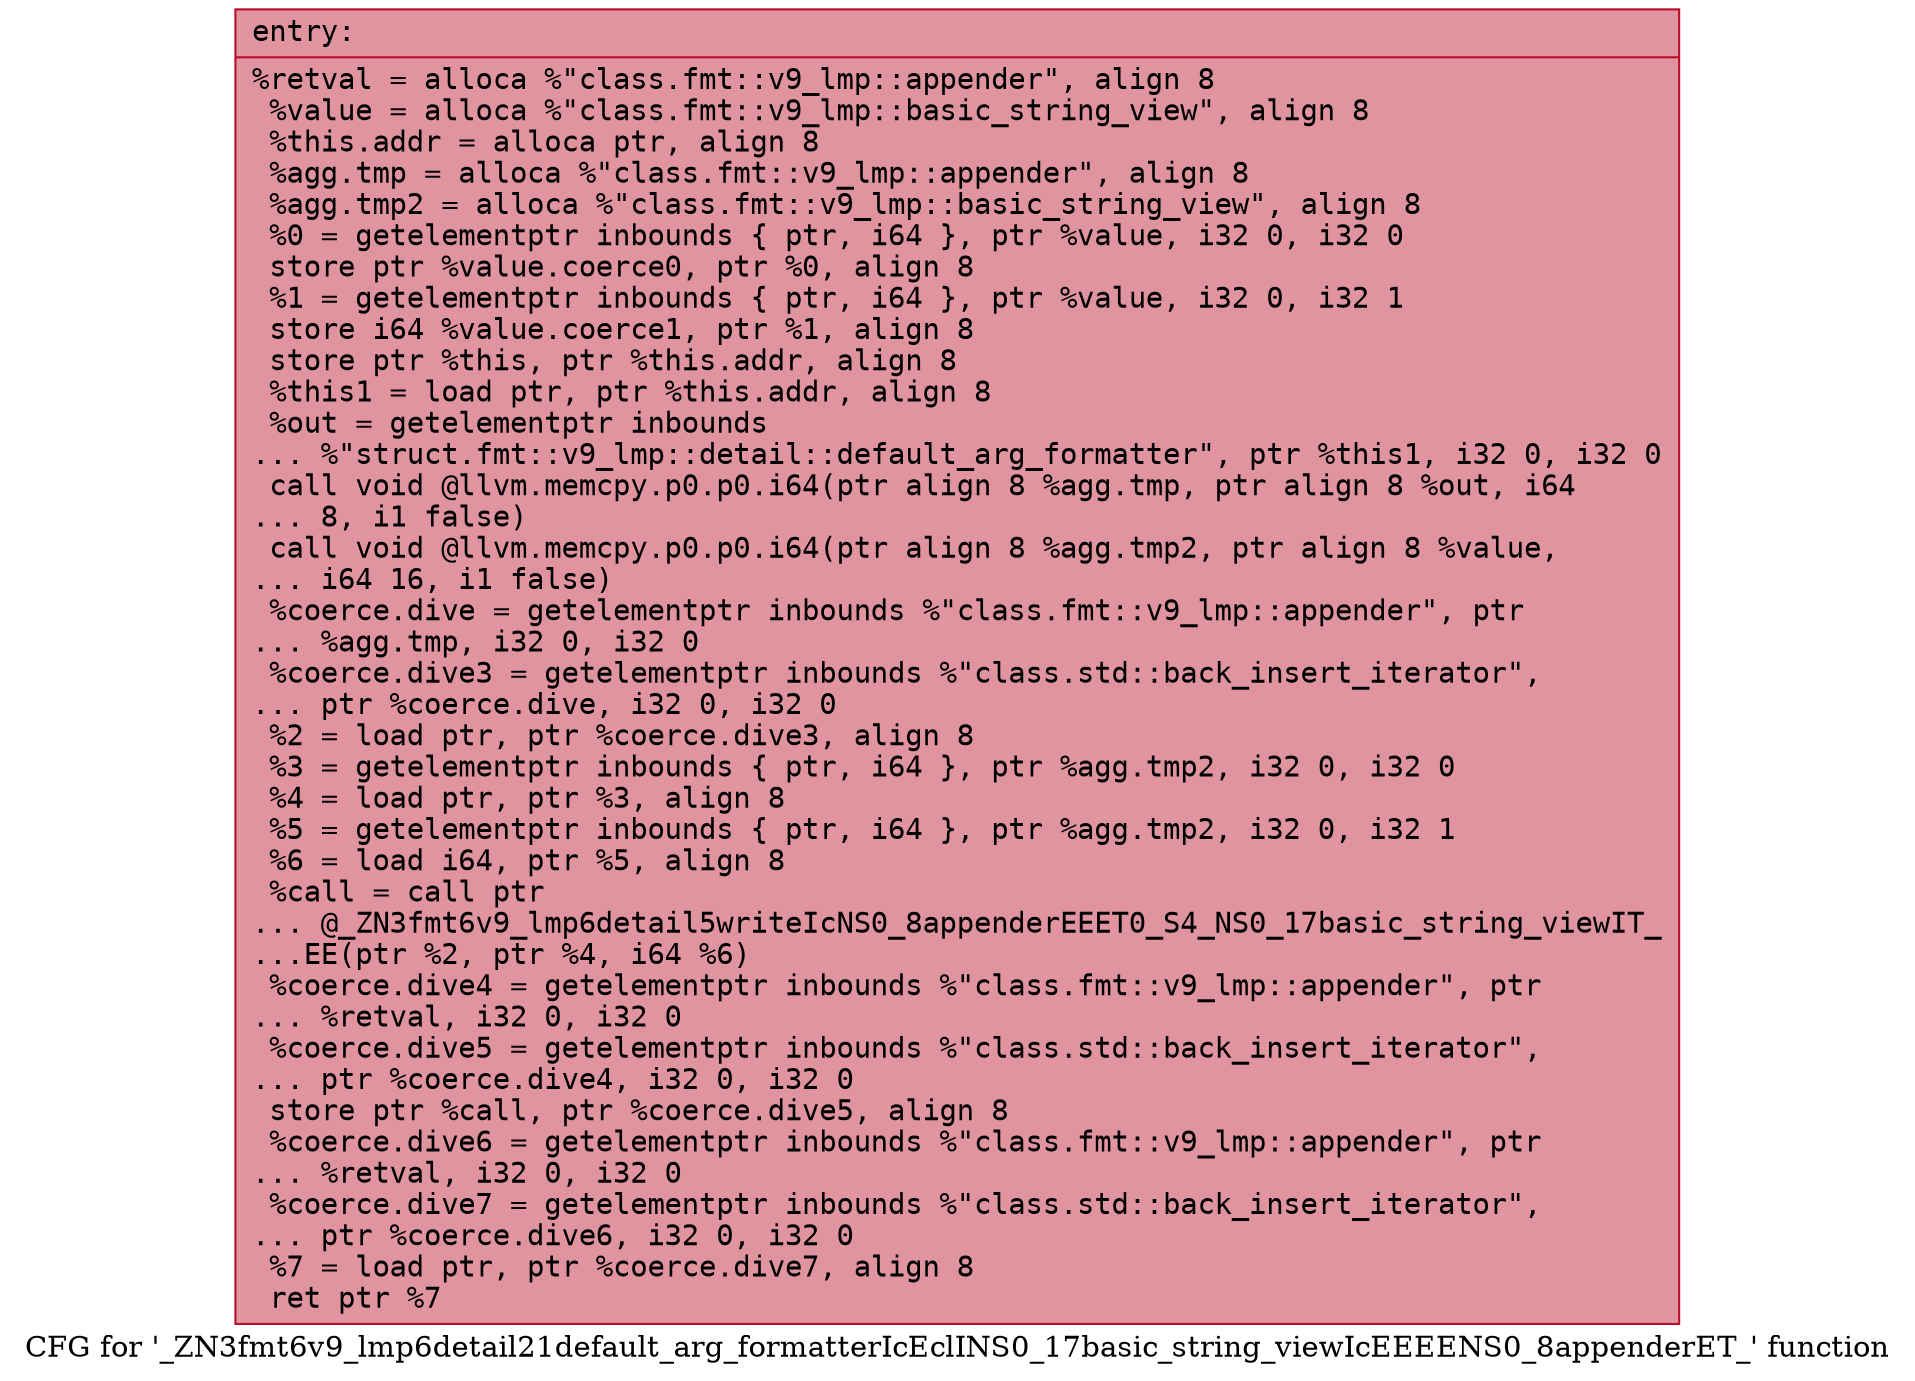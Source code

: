 digraph "CFG for '_ZN3fmt6v9_lmp6detail21default_arg_formatterIcEclINS0_17basic_string_viewIcEEEENS0_8appenderET_' function" {
	label="CFG for '_ZN3fmt6v9_lmp6detail21default_arg_formatterIcEclINS0_17basic_string_viewIcEEEENS0_8appenderET_' function";

	Node0x55fec3082900 [shape=record,color="#b70d28ff", style=filled, fillcolor="#b70d2870" fontname="Courier",label="{entry:\l|  %retval = alloca %\"class.fmt::v9_lmp::appender\", align 8\l  %value = alloca %\"class.fmt::v9_lmp::basic_string_view\", align 8\l  %this.addr = alloca ptr, align 8\l  %agg.tmp = alloca %\"class.fmt::v9_lmp::appender\", align 8\l  %agg.tmp2 = alloca %\"class.fmt::v9_lmp::basic_string_view\", align 8\l  %0 = getelementptr inbounds \{ ptr, i64 \}, ptr %value, i32 0, i32 0\l  store ptr %value.coerce0, ptr %0, align 8\l  %1 = getelementptr inbounds \{ ptr, i64 \}, ptr %value, i32 0, i32 1\l  store i64 %value.coerce1, ptr %1, align 8\l  store ptr %this, ptr %this.addr, align 8\l  %this1 = load ptr, ptr %this.addr, align 8\l  %out = getelementptr inbounds\l... %\"struct.fmt::v9_lmp::detail::default_arg_formatter\", ptr %this1, i32 0, i32 0\l  call void @llvm.memcpy.p0.p0.i64(ptr align 8 %agg.tmp, ptr align 8 %out, i64\l... 8, i1 false)\l  call void @llvm.memcpy.p0.p0.i64(ptr align 8 %agg.tmp2, ptr align 8 %value,\l... i64 16, i1 false)\l  %coerce.dive = getelementptr inbounds %\"class.fmt::v9_lmp::appender\", ptr\l... %agg.tmp, i32 0, i32 0\l  %coerce.dive3 = getelementptr inbounds %\"class.std::back_insert_iterator\",\l... ptr %coerce.dive, i32 0, i32 0\l  %2 = load ptr, ptr %coerce.dive3, align 8\l  %3 = getelementptr inbounds \{ ptr, i64 \}, ptr %agg.tmp2, i32 0, i32 0\l  %4 = load ptr, ptr %3, align 8\l  %5 = getelementptr inbounds \{ ptr, i64 \}, ptr %agg.tmp2, i32 0, i32 1\l  %6 = load i64, ptr %5, align 8\l  %call = call ptr\l... @_ZN3fmt6v9_lmp6detail5writeIcNS0_8appenderEEET0_S4_NS0_17basic_string_viewIT_\l...EE(ptr %2, ptr %4, i64 %6)\l  %coerce.dive4 = getelementptr inbounds %\"class.fmt::v9_lmp::appender\", ptr\l... %retval, i32 0, i32 0\l  %coerce.dive5 = getelementptr inbounds %\"class.std::back_insert_iterator\",\l... ptr %coerce.dive4, i32 0, i32 0\l  store ptr %call, ptr %coerce.dive5, align 8\l  %coerce.dive6 = getelementptr inbounds %\"class.fmt::v9_lmp::appender\", ptr\l... %retval, i32 0, i32 0\l  %coerce.dive7 = getelementptr inbounds %\"class.std::back_insert_iterator\",\l... ptr %coerce.dive6, i32 0, i32 0\l  %7 = load ptr, ptr %coerce.dive7, align 8\l  ret ptr %7\l}"];
}
